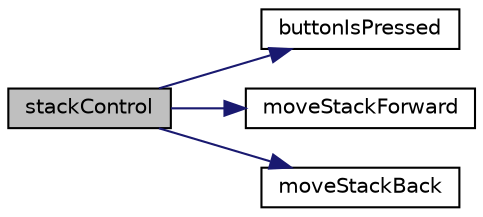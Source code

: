 digraph "stackControl"
{
  edge [fontname="Helvetica",fontsize="10",labelfontname="Helvetica",labelfontsize="10"];
  node [fontname="Helvetica",fontsize="10",shape=record];
  rankdir="LR";
  Node78 [label="stackControl",height=0.2,width=0.4,color="black", fillcolor="grey75", style="filled", fontcolor="black"];
  Node78 -> Node79 [color="midnightblue",fontsize="10",style="solid",fontname="Helvetica"];
  Node79 [label="buttonIsPressed",height=0.2,width=0.4,color="black", fillcolor="white", style="filled",URL="$controller_8h.html#aff3b02388de758f0fe6d98930ea57626"];
  Node78 -> Node80 [color="midnightblue",fontsize="10",style="solid",fontname="Helvetica"];
  Node80 [label="moveStackForward",height=0.2,width=0.4,color="black", fillcolor="white", style="filled",URL="$drive_8cpp.html#a08a55986dab46203f1eeef50123cf4bd"];
  Node78 -> Node81 [color="midnightblue",fontsize="10",style="solid",fontname="Helvetica"];
  Node81 [label="moveStackBack",height=0.2,width=0.4,color="black", fillcolor="white", style="filled",URL="$drive_8cpp.html#ac153148440cec552a2824c91569e1e5a"];
}
